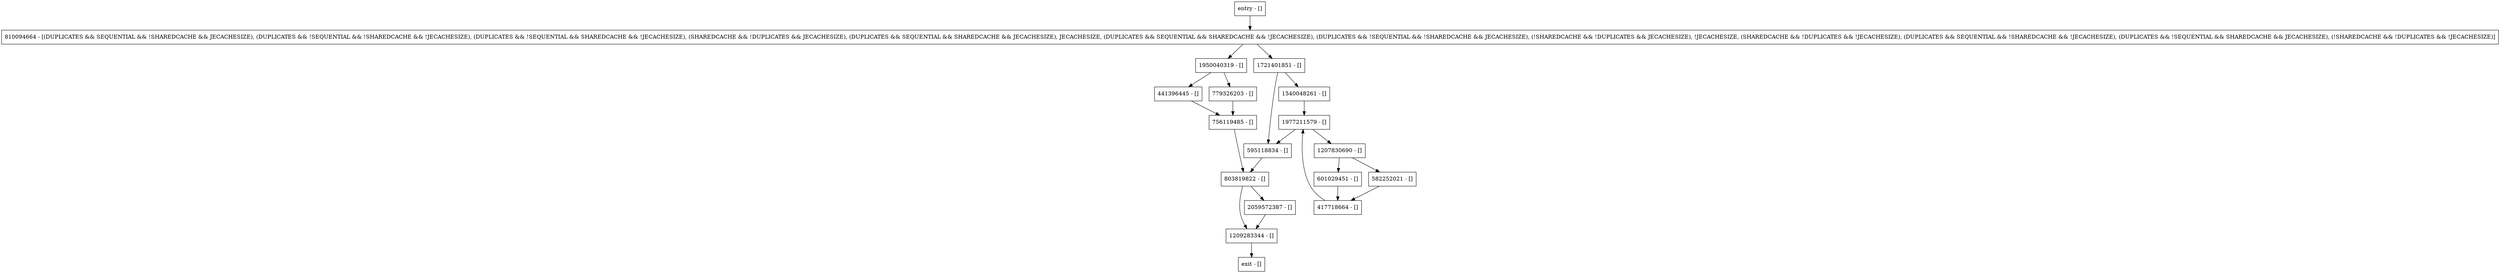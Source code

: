 digraph freeBIN {
node [shape=record];
810094664 [label="810094664 - [(DUPLICATES && SEQUENTIAL && !SHAREDCACHE && JECACHESIZE), (DUPLICATES && !SEQUENTIAL && !SHAREDCACHE && !JECACHESIZE), (DUPLICATES && !SEQUENTIAL && SHAREDCACHE && !JECACHESIZE), (SHAREDCACHE && !DUPLICATES && JECACHESIZE), (DUPLICATES && SEQUENTIAL && SHAREDCACHE && JECACHESIZE), JECACHESIZE, (DUPLICATES && SEQUENTIAL && SHAREDCACHE && !JECACHESIZE), (DUPLICATES && !SEQUENTIAL && !SHAREDCACHE && JECACHESIZE), (!SHAREDCACHE && !DUPLICATES && JECACHESIZE), !JECACHESIZE, (SHAREDCACHE && !DUPLICATES && !JECACHESIZE), (DUPLICATES && SEQUENTIAL && !SHAREDCACHE && !JECACHESIZE), (DUPLICATES && !SEQUENTIAL && SHAREDCACHE && JECACHESIZE), (!SHAREDCACHE && !DUPLICATES && !JECACHESIZE)]"];
1950040319 [label="1950040319 - []"];
1721401851 [label="1721401851 - []"];
601029451 [label="601029451 - []"];
417718664 [label="417718664 - []"];
441396445 [label="441396445 - []"];
779326203 [label="779326203 - []"];
595118834 [label="595118834 - []"];
1207830690 [label="1207830690 - []"];
entry [label="entry - []"];
exit [label="exit - []"];
1977211579 [label="1977211579 - []"];
582252021 [label="582252021 - []"];
1209283344 [label="1209283344 - []"];
1540048261 [label="1540048261 - []"];
803819822 [label="803819822 - []"];
2059572387 [label="2059572387 - []"];
756119485 [label="756119485 - []"];
entry;
exit;
810094664 -> 1950040319;
810094664 -> 1721401851;
1950040319 -> 441396445;
1950040319 -> 779326203;
1721401851 -> 595118834;
1721401851 -> 1540048261;
601029451 -> 417718664;
417718664 -> 1977211579;
441396445 -> 756119485;
779326203 -> 756119485;
595118834 -> 803819822;
1207830690 -> 582252021;
1207830690 -> 601029451;
entry -> 810094664;
1977211579 -> 595118834;
1977211579 -> 1207830690;
582252021 -> 417718664;
1209283344 -> exit;
1540048261 -> 1977211579;
803819822 -> 1209283344;
803819822 -> 2059572387;
2059572387 -> 1209283344;
756119485 -> 803819822;
}

